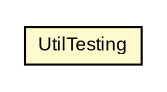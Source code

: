 #!/usr/local/bin/dot
#
# Class diagram 
# Generated by UmlGraph version 4.6 (http://www.spinellis.gr/sw/umlgraph)
#

digraph G {
	edge [fontname="arial",fontsize=10,labelfontname="arial",labelfontsize=10];
	node [fontname="arial",fontsize=10,shape=plaintext];
	// org.settings4j.UtilTesting
	c581 [label=<<table border="0" cellborder="1" cellspacing="0" cellpadding="2" port="p" bgcolor="lemonChiffon" href="./UtilTesting.html">
		<tr><td><table border="0" cellspacing="0" cellpadding="1">
			<tr><td> UtilTesting </td></tr>
		</table></td></tr>
		</table>>, fontname="arial", fontcolor="black", fontsize=9.0];
}

